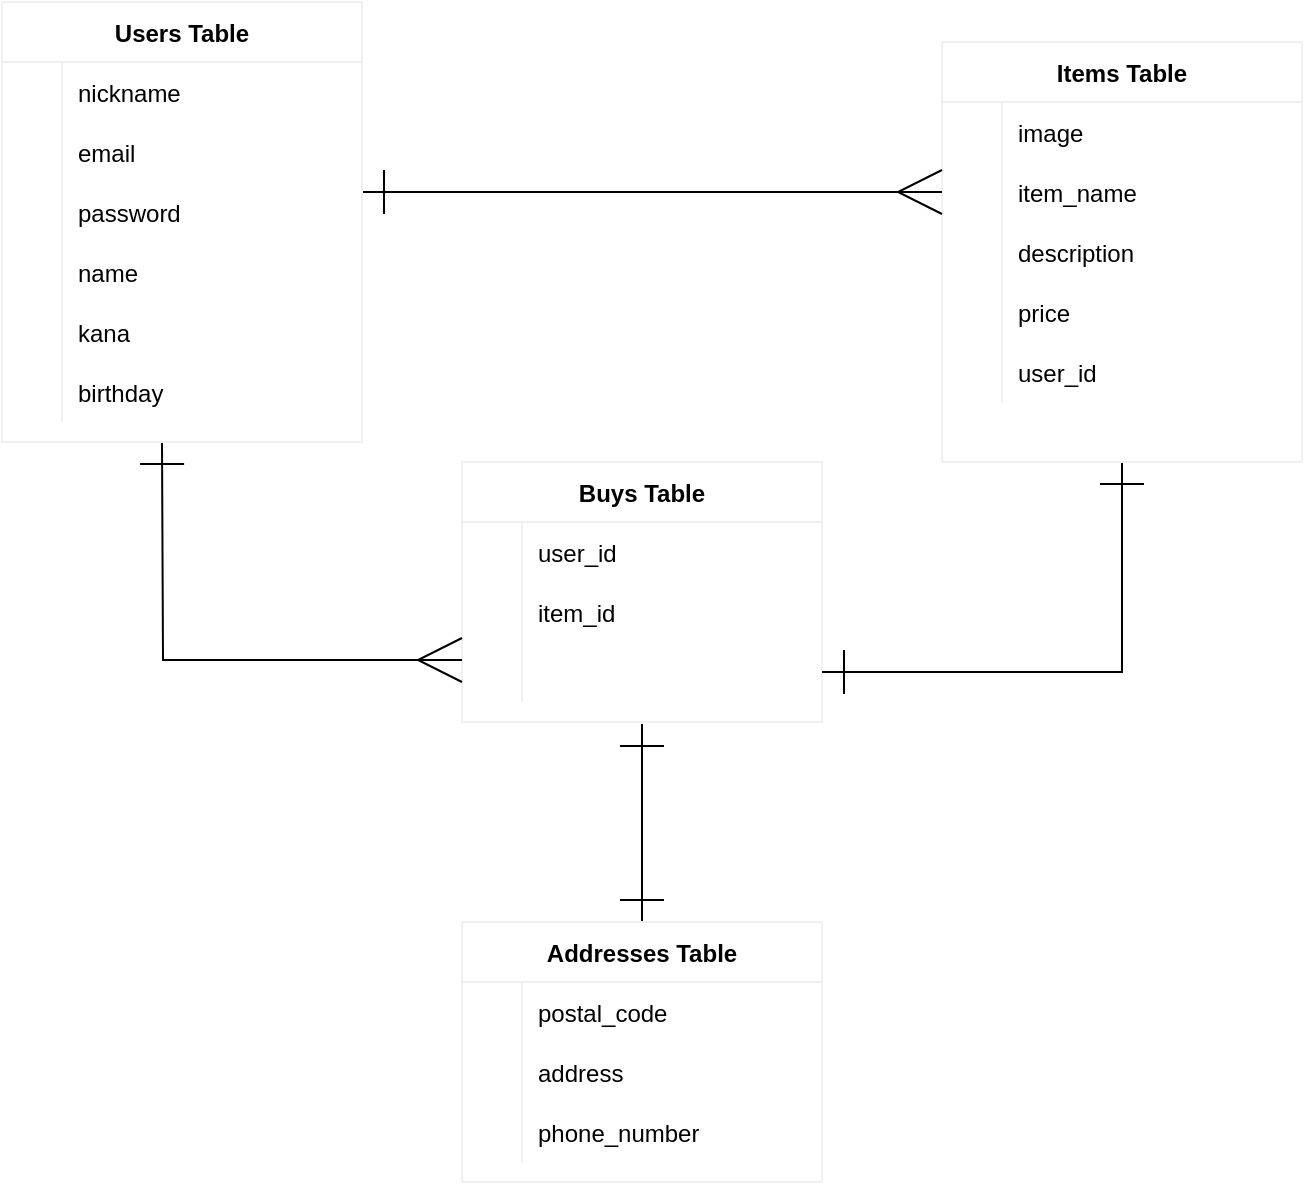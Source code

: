 <mxfile>
    <diagram id="TAu6NVJr-UyZKmJ3aSYH" name="ページ1">
        <mxGraphModel dx="522" dy="273" grid="1" gridSize="10" guides="1" tooltips="1" connect="1" arrows="1" fold="1" page="0" pageScale="1" pageWidth="850" pageHeight="1100" math="0" shadow="0">
            <root>
                <mxCell id="RR9cidVRQjhPGNgTbLio-0"/>
                <mxCell id="RR9cidVRQjhPGNgTbLio-1" parent="RR9cidVRQjhPGNgTbLio-0"/>
                <mxCell id="0K5hZmDmHT5Sp1HWGXvH-136" style="edgeStyle=orthogonalEdgeStyle;rounded=0;orthogonalLoop=1;jettySize=auto;html=1;exitX=0.5;exitY=1;exitDx=0;exitDy=0;entryX=0.5;entryY=0;entryDx=0;entryDy=0;endArrow=ERone;endFill=0;startSize=20;endSize=20;startArrow=ERone;startFill=0;" parent="RR9cidVRQjhPGNgTbLio-1" source="0K5hZmDmHT5Sp1HWGXvH-26" target="0K5hZmDmHT5Sp1HWGXvH-104" edge="1">
                    <mxGeometry relative="1" as="geometry"/>
                </mxCell>
                <mxCell id="0K5hZmDmHT5Sp1HWGXvH-26" value="Buys Table" style="shape=table;startSize=30;container=1;collapsible=1;childLayout=tableLayout;fixedRows=1;rowLines=0;fontStyle=1;align=center;resizeLast=1;shadow=0;sketch=0;strokeColor=#f0f0f0;strokeWidth=1;perimeterSpacing=1;labelBorderColor=#FFFFFF;swimlaneFillColor=none;fillColor=none;" parent="RR9cidVRQjhPGNgTbLio-1" vertex="1">
                    <mxGeometry x="270" y="310" width="180" height="130" as="geometry"/>
                </mxCell>
                <mxCell id="0K5hZmDmHT5Sp1HWGXvH-30" value="" style="shape=partialRectangle;collapsible=0;dropTarget=0;pointerEvents=0;fillColor=none;top=0;left=0;bottom=0;right=0;points=[[0,0.5],[1,0.5]];portConstraint=eastwest;" parent="0K5hZmDmHT5Sp1HWGXvH-26" vertex="1">
                    <mxGeometry y="30" width="180" height="30" as="geometry"/>
                </mxCell>
                <mxCell id="0K5hZmDmHT5Sp1HWGXvH-31" value="" style="shape=partialRectangle;connectable=0;fillColor=none;top=0;left=0;bottom=0;right=0;editable=1;overflow=hidden;" parent="0K5hZmDmHT5Sp1HWGXvH-30" vertex="1">
                    <mxGeometry width="30" height="30" as="geometry"/>
                </mxCell>
                <mxCell id="0K5hZmDmHT5Sp1HWGXvH-32" value="user_id" style="shape=partialRectangle;connectable=0;fillColor=none;top=0;left=0;bottom=0;right=0;align=left;spacingLeft=6;overflow=hidden;" parent="0K5hZmDmHT5Sp1HWGXvH-30" vertex="1">
                    <mxGeometry x="30" width="150" height="30" as="geometry"/>
                </mxCell>
                <mxCell id="0K5hZmDmHT5Sp1HWGXvH-33" value="" style="shape=partialRectangle;collapsible=0;dropTarget=0;pointerEvents=0;fillColor=none;top=0;left=0;bottom=0;right=0;points=[[0,0.5],[1,0.5]];portConstraint=eastwest;" parent="0K5hZmDmHT5Sp1HWGXvH-26" vertex="1">
                    <mxGeometry y="60" width="180" height="30" as="geometry"/>
                </mxCell>
                <mxCell id="0K5hZmDmHT5Sp1HWGXvH-34" value="" style="shape=partialRectangle;connectable=0;fillColor=none;top=0;left=0;bottom=0;right=0;editable=1;overflow=hidden;" parent="0K5hZmDmHT5Sp1HWGXvH-33" vertex="1">
                    <mxGeometry width="30" height="30" as="geometry"/>
                </mxCell>
                <mxCell id="0K5hZmDmHT5Sp1HWGXvH-35" value="item_id" style="shape=partialRectangle;connectable=0;fillColor=none;top=0;left=0;bottom=0;right=0;align=left;spacingLeft=6;overflow=hidden;" parent="0K5hZmDmHT5Sp1HWGXvH-33" vertex="1">
                    <mxGeometry x="30" width="150" height="30" as="geometry"/>
                </mxCell>
                <mxCell id="0K5hZmDmHT5Sp1HWGXvH-36" value="" style="shape=partialRectangle;collapsible=0;dropTarget=0;pointerEvents=0;fillColor=none;top=0;left=0;bottom=0;right=0;points=[[0,0.5],[1,0.5]];portConstraint=eastwest;" parent="0K5hZmDmHT5Sp1HWGXvH-26" vertex="1">
                    <mxGeometry y="90" width="180" height="30" as="geometry"/>
                </mxCell>
                <mxCell id="0K5hZmDmHT5Sp1HWGXvH-37" value="" style="shape=partialRectangle;connectable=0;fillColor=none;top=0;left=0;bottom=0;right=0;editable=1;overflow=hidden;" parent="0K5hZmDmHT5Sp1HWGXvH-36" vertex="1">
                    <mxGeometry width="30" height="30" as="geometry"/>
                </mxCell>
                <mxCell id="0K5hZmDmHT5Sp1HWGXvH-38" value="" style="shape=partialRectangle;connectable=0;fillColor=none;top=0;left=0;bottom=0;right=0;align=left;spacingLeft=6;overflow=hidden;" parent="0K5hZmDmHT5Sp1HWGXvH-36" vertex="1">
                    <mxGeometry x="30" width="150" height="30" as="geometry"/>
                </mxCell>
                <mxCell id="0K5hZmDmHT5Sp1HWGXvH-134" style="edgeStyle=orthogonalEdgeStyle;rounded=0;orthogonalLoop=1;jettySize=auto;html=1;entryX=0;entryY=0.3;entryDx=0;entryDy=0;entryPerimeter=0;endArrow=ERmany;endFill=0;startSize=20;endSize=20;startArrow=ERone;startFill=0;" parent="RR9cidVRQjhPGNgTbLio-1" target="0K5hZmDmHT5Sp1HWGXvH-36" edge="1">
                    <mxGeometry relative="1" as="geometry">
                        <mxPoint x="120" y="300" as="sourcePoint"/>
                    </mxGeometry>
                </mxCell>
                <mxCell id="0K5hZmDmHT5Sp1HWGXvH-138" style="edgeStyle=orthogonalEdgeStyle;rounded=0;orthogonalLoop=1;jettySize=auto;html=1;exitX=0.5;exitY=1;exitDx=0;exitDy=0;entryX=1;entryY=0.5;entryDx=0;entryDy=0;endArrow=ERone;endFill=0;startSize=20;endSize=20;startArrow=ERone;startFill=0;" parent="RR9cidVRQjhPGNgTbLio-1" source="0K5hZmDmHT5Sp1HWGXvH-91" target="0K5hZmDmHT5Sp1HWGXvH-36" edge="1">
                    <mxGeometry relative="1" as="geometry"/>
                </mxCell>
                <mxCell id="0K5hZmDmHT5Sp1HWGXvH-91" value="Items Table" style="shape=table;startSize=30;container=1;collapsible=1;childLayout=tableLayout;fixedRows=1;rowLines=0;fontStyle=1;align=center;resizeLast=1;shadow=0;sketch=0;strokeColor=#f0f0f0;strokeWidth=1;fillColor=none;" parent="RR9cidVRQjhPGNgTbLio-1" vertex="1">
                    <mxGeometry x="510" y="100" width="180" height="210" as="geometry"/>
                </mxCell>
                <mxCell id="0K5hZmDmHT5Sp1HWGXvH-95" value="" style="shape=partialRectangle;collapsible=0;dropTarget=0;pointerEvents=0;fillColor=none;top=0;left=0;bottom=0;right=0;points=[[0,0.5],[1,0.5]];portConstraint=eastwest;" parent="0K5hZmDmHT5Sp1HWGXvH-91" vertex="1">
                    <mxGeometry y="30" width="180" height="30" as="geometry"/>
                </mxCell>
                <mxCell id="0K5hZmDmHT5Sp1HWGXvH-96" value="" style="shape=partialRectangle;connectable=0;fillColor=none;top=0;left=0;bottom=0;right=0;editable=1;overflow=hidden;" parent="0K5hZmDmHT5Sp1HWGXvH-95" vertex="1">
                    <mxGeometry width="30" height="30" as="geometry"/>
                </mxCell>
                <mxCell id="0K5hZmDmHT5Sp1HWGXvH-97" value="image" style="shape=partialRectangle;connectable=0;fillColor=none;top=0;left=0;bottom=0;right=0;align=left;spacingLeft=6;overflow=hidden;" parent="0K5hZmDmHT5Sp1HWGXvH-95" vertex="1">
                    <mxGeometry x="30" width="150" height="30" as="geometry"/>
                </mxCell>
                <mxCell id="0K5hZmDmHT5Sp1HWGXvH-98" value="" style="shape=partialRectangle;collapsible=0;dropTarget=0;pointerEvents=0;fillColor=none;top=0;left=0;bottom=0;right=0;points=[[0,0.5],[1,0.5]];portConstraint=eastwest;" parent="0K5hZmDmHT5Sp1HWGXvH-91" vertex="1">
                    <mxGeometry y="60" width="180" height="30" as="geometry"/>
                </mxCell>
                <mxCell id="0K5hZmDmHT5Sp1HWGXvH-99" value="" style="shape=partialRectangle;connectable=0;fillColor=none;top=0;left=0;bottom=0;right=0;editable=1;overflow=hidden;" parent="0K5hZmDmHT5Sp1HWGXvH-98" vertex="1">
                    <mxGeometry width="30" height="30" as="geometry"/>
                </mxCell>
                <mxCell id="0K5hZmDmHT5Sp1HWGXvH-100" value="item_name" style="shape=partialRectangle;connectable=0;fillColor=none;top=0;left=0;bottom=0;right=0;align=left;spacingLeft=6;overflow=hidden;" parent="0K5hZmDmHT5Sp1HWGXvH-98" vertex="1">
                    <mxGeometry x="30" width="150" height="30" as="geometry"/>
                </mxCell>
                <mxCell id="0K5hZmDmHT5Sp1HWGXvH-101" value="" style="shape=partialRectangle;collapsible=0;dropTarget=0;pointerEvents=0;fillColor=none;top=0;left=0;bottom=0;right=0;points=[[0,0.5],[1,0.5]];portConstraint=eastwest;" parent="0K5hZmDmHT5Sp1HWGXvH-91" vertex="1">
                    <mxGeometry y="90" width="180" height="30" as="geometry"/>
                </mxCell>
                <mxCell id="0K5hZmDmHT5Sp1HWGXvH-102" value="" style="shape=partialRectangle;connectable=0;fillColor=none;top=0;left=0;bottom=0;right=0;editable=1;overflow=hidden;" parent="0K5hZmDmHT5Sp1HWGXvH-101" vertex="1">
                    <mxGeometry width="30" height="30" as="geometry"/>
                </mxCell>
                <mxCell id="0K5hZmDmHT5Sp1HWGXvH-103" value="description" style="shape=partialRectangle;connectable=0;fillColor=none;top=0;left=0;bottom=0;right=0;align=left;spacingLeft=6;overflow=hidden;" parent="0K5hZmDmHT5Sp1HWGXvH-101" vertex="1">
                    <mxGeometry x="30" width="150" height="30" as="geometry"/>
                </mxCell>
                <mxCell id="0K5hZmDmHT5Sp1HWGXvH-130" value="" style="shape=partialRectangle;collapsible=0;dropTarget=0;pointerEvents=0;fillColor=none;top=0;left=0;bottom=0;right=0;points=[[0,0.5],[1,0.5]];portConstraint=eastwest;" parent="0K5hZmDmHT5Sp1HWGXvH-91" vertex="1">
                    <mxGeometry y="120" width="180" height="30" as="geometry"/>
                </mxCell>
                <mxCell id="0K5hZmDmHT5Sp1HWGXvH-131" value="" style="shape=partialRectangle;connectable=0;fillColor=none;top=0;left=0;bottom=0;right=0;editable=1;overflow=hidden;" parent="0K5hZmDmHT5Sp1HWGXvH-130" vertex="1">
                    <mxGeometry width="30" height="30" as="geometry"/>
                </mxCell>
                <mxCell id="0K5hZmDmHT5Sp1HWGXvH-132" value="price" style="shape=partialRectangle;connectable=0;fillColor=none;top=0;left=0;bottom=0;right=0;align=left;spacingLeft=6;overflow=hidden;" parent="0K5hZmDmHT5Sp1HWGXvH-130" vertex="1">
                    <mxGeometry x="30" width="150" height="30" as="geometry"/>
                </mxCell>
                <mxCell id="0K5hZmDmHT5Sp1HWGXvH-162" value="" style="shape=partialRectangle;collapsible=0;dropTarget=0;pointerEvents=0;fillColor=none;top=0;left=0;bottom=0;right=0;points=[[0,0.5],[1,0.5]];portConstraint=eastwest;" parent="0K5hZmDmHT5Sp1HWGXvH-91" vertex="1">
                    <mxGeometry y="150" width="180" height="30" as="geometry"/>
                </mxCell>
                <mxCell id="0K5hZmDmHT5Sp1HWGXvH-163" value="" style="shape=partialRectangle;connectable=0;fillColor=none;top=0;left=0;bottom=0;right=0;editable=1;overflow=hidden;" parent="0K5hZmDmHT5Sp1HWGXvH-162" vertex="1">
                    <mxGeometry width="30" height="30" as="geometry"/>
                </mxCell>
                <mxCell id="0K5hZmDmHT5Sp1HWGXvH-164" value="user_id" style="shape=partialRectangle;connectable=0;fillColor=none;top=0;left=0;bottom=0;right=0;align=left;spacingLeft=6;overflow=hidden;" parent="0K5hZmDmHT5Sp1HWGXvH-162" vertex="1">
                    <mxGeometry x="30" width="150" height="30" as="geometry"/>
                </mxCell>
                <mxCell id="0K5hZmDmHT5Sp1HWGXvH-104" value="Addresses Table" style="shape=table;startSize=30;container=1;collapsible=1;childLayout=tableLayout;fixedRows=1;rowLines=0;fontStyle=1;align=center;resizeLast=1;shadow=0;sketch=0;strokeColor=#f0f0f0;strokeWidth=1;fillColor=none;" parent="RR9cidVRQjhPGNgTbLio-1" vertex="1">
                    <mxGeometry x="270" y="540" width="180" height="130" as="geometry"/>
                </mxCell>
                <mxCell id="0K5hZmDmHT5Sp1HWGXvH-111" value="" style="shape=partialRectangle;collapsible=0;dropTarget=0;pointerEvents=0;fillColor=none;top=0;left=0;bottom=0;right=0;points=[[0,0.5],[1,0.5]];portConstraint=eastwest;" parent="0K5hZmDmHT5Sp1HWGXvH-104" vertex="1">
                    <mxGeometry y="30" width="180" height="30" as="geometry"/>
                </mxCell>
                <mxCell id="0K5hZmDmHT5Sp1HWGXvH-112" value="" style="shape=partialRectangle;connectable=0;fillColor=none;top=0;left=0;bottom=0;right=0;editable=1;overflow=hidden;" parent="0K5hZmDmHT5Sp1HWGXvH-111" vertex="1">
                    <mxGeometry width="30" height="30" as="geometry"/>
                </mxCell>
                <mxCell id="0K5hZmDmHT5Sp1HWGXvH-113" value="postal_code" style="shape=partialRectangle;connectable=0;fillColor=none;top=0;left=0;bottom=0;right=0;align=left;spacingLeft=6;overflow=hidden;" parent="0K5hZmDmHT5Sp1HWGXvH-111" vertex="1">
                    <mxGeometry x="30" width="150" height="30" as="geometry"/>
                </mxCell>
                <mxCell id="0K5hZmDmHT5Sp1HWGXvH-114" value="" style="shape=partialRectangle;collapsible=0;dropTarget=0;pointerEvents=0;fillColor=none;top=0;left=0;bottom=0;right=0;points=[[0,0.5],[1,0.5]];portConstraint=eastwest;" parent="0K5hZmDmHT5Sp1HWGXvH-104" vertex="1">
                    <mxGeometry y="60" width="180" height="30" as="geometry"/>
                </mxCell>
                <mxCell id="0K5hZmDmHT5Sp1HWGXvH-115" value="" style="shape=partialRectangle;connectable=0;fillColor=none;top=0;left=0;bottom=0;right=0;editable=1;overflow=hidden;" parent="0K5hZmDmHT5Sp1HWGXvH-114" vertex="1">
                    <mxGeometry width="30" height="30" as="geometry"/>
                </mxCell>
                <mxCell id="0K5hZmDmHT5Sp1HWGXvH-116" value="address" style="shape=partialRectangle;connectable=0;fillColor=none;top=0;left=0;bottom=0;right=0;align=left;spacingLeft=6;overflow=hidden;" parent="0K5hZmDmHT5Sp1HWGXvH-114" vertex="1">
                    <mxGeometry x="30" width="150" height="30" as="geometry"/>
                </mxCell>
                <mxCell id="0K5hZmDmHT5Sp1HWGXvH-108" value="" style="shape=partialRectangle;collapsible=0;dropTarget=0;pointerEvents=0;fillColor=none;top=0;left=0;bottom=0;right=0;points=[[0,0.5],[1,0.5]];portConstraint=eastwest;" parent="0K5hZmDmHT5Sp1HWGXvH-104" vertex="1">
                    <mxGeometry y="90" width="180" height="30" as="geometry"/>
                </mxCell>
                <mxCell id="0K5hZmDmHT5Sp1HWGXvH-109" value="" style="shape=partialRectangle;connectable=0;fillColor=none;top=0;left=0;bottom=0;right=0;editable=1;overflow=hidden;" parent="0K5hZmDmHT5Sp1HWGXvH-108" vertex="1">
                    <mxGeometry width="30" height="30" as="geometry"/>
                </mxCell>
                <mxCell id="0K5hZmDmHT5Sp1HWGXvH-110" value="phone_number" style="shape=partialRectangle;connectable=0;fillColor=none;top=0;left=0;bottom=0;right=0;align=left;spacingLeft=6;overflow=hidden;" parent="0K5hZmDmHT5Sp1HWGXvH-108" vertex="1">
                    <mxGeometry x="30" width="150" height="30" as="geometry"/>
                </mxCell>
                <mxCell id="0K5hZmDmHT5Sp1HWGXvH-133" style="rounded=0;orthogonalLoop=1;jettySize=auto;html=1;entryX=0;entryY=0.5;entryDx=0;entryDy=0;endArrow=ERmany;endFill=0;targetPerimeterSpacing=10;endSize=20;sourcePerimeterSpacing=10;startSize=20;startArrow=ERone;startFill=0;" parent="RR9cidVRQjhPGNgTbLio-1" target="0K5hZmDmHT5Sp1HWGXvH-98" edge="1">
                    <mxGeometry relative="1" as="geometry">
                        <mxPoint x="220" y="175" as="sourcePoint"/>
                        <Array as="points"/>
                    </mxGeometry>
                </mxCell>
                <mxCell id="0K5hZmDmHT5Sp1HWGXvH-139" value="Users Table" style="shape=table;startSize=30;container=1;collapsible=1;childLayout=tableLayout;fixedRows=1;rowLines=0;fontStyle=1;align=center;resizeLast=1;shadow=0;sketch=0;strokeColor=#f0f0f0;strokeWidth=1;labelBorderColor=#FFFFFF;perimeterSpacing=1;fillColor=none;" parent="RR9cidVRQjhPGNgTbLio-1" vertex="1">
                    <mxGeometry x="40" y="80" width="180" height="220" as="geometry"/>
                </mxCell>
                <mxCell id="0K5hZmDmHT5Sp1HWGXvH-143" value="" style="shape=partialRectangle;collapsible=0;dropTarget=0;pointerEvents=0;fillColor=none;top=0;left=0;bottom=0;right=0;points=[[0,0.5],[1,0.5]];portConstraint=eastwest;" parent="0K5hZmDmHT5Sp1HWGXvH-139" vertex="1">
                    <mxGeometry y="30" width="180" height="30" as="geometry"/>
                </mxCell>
                <mxCell id="0K5hZmDmHT5Sp1HWGXvH-144" value="" style="shape=partialRectangle;connectable=0;fillColor=none;top=0;left=0;bottom=0;right=0;editable=1;overflow=hidden;" parent="0K5hZmDmHT5Sp1HWGXvH-143" vertex="1">
                    <mxGeometry width="30" height="30" as="geometry"/>
                </mxCell>
                <mxCell id="0K5hZmDmHT5Sp1HWGXvH-145" value="nickname" style="shape=partialRectangle;connectable=0;fillColor=none;top=0;left=0;bottom=0;right=0;align=left;spacingLeft=6;overflow=hidden;" parent="0K5hZmDmHT5Sp1HWGXvH-143" vertex="1">
                    <mxGeometry x="30" width="150" height="30" as="geometry"/>
                </mxCell>
                <mxCell id="0K5hZmDmHT5Sp1HWGXvH-146" value="" style="shape=partialRectangle;collapsible=0;dropTarget=0;pointerEvents=0;fillColor=none;top=0;left=0;bottom=0;right=0;points=[[0,0.5],[1,0.5]];portConstraint=eastwest;" parent="0K5hZmDmHT5Sp1HWGXvH-139" vertex="1">
                    <mxGeometry y="60" width="180" height="30" as="geometry"/>
                </mxCell>
                <mxCell id="0K5hZmDmHT5Sp1HWGXvH-147" value="" style="shape=partialRectangle;connectable=0;fillColor=none;top=0;left=0;bottom=0;right=0;editable=1;overflow=hidden;" parent="0K5hZmDmHT5Sp1HWGXvH-146" vertex="1">
                    <mxGeometry width="30" height="30" as="geometry"/>
                </mxCell>
                <mxCell id="0K5hZmDmHT5Sp1HWGXvH-148" value="email" style="shape=partialRectangle;connectable=0;fillColor=none;top=0;left=0;bottom=0;right=0;align=left;spacingLeft=6;overflow=hidden;" parent="0K5hZmDmHT5Sp1HWGXvH-146" vertex="1">
                    <mxGeometry x="30" width="150" height="30" as="geometry"/>
                </mxCell>
                <mxCell id="0K5hZmDmHT5Sp1HWGXvH-149" value="" style="shape=partialRectangle;collapsible=0;dropTarget=0;pointerEvents=0;fillColor=none;top=0;left=0;bottom=0;right=0;points=[[0,0.5],[1,0.5]];portConstraint=eastwest;" parent="0K5hZmDmHT5Sp1HWGXvH-139" vertex="1">
                    <mxGeometry y="90" width="180" height="30" as="geometry"/>
                </mxCell>
                <mxCell id="0K5hZmDmHT5Sp1HWGXvH-150" value="" style="shape=partialRectangle;connectable=0;fillColor=none;top=0;left=0;bottom=0;right=0;editable=1;overflow=hidden;" parent="0K5hZmDmHT5Sp1HWGXvH-149" vertex="1">
                    <mxGeometry width="30" height="30" as="geometry"/>
                </mxCell>
                <mxCell id="0K5hZmDmHT5Sp1HWGXvH-151" value="password" style="shape=partialRectangle;connectable=0;fillColor=none;top=0;left=0;bottom=0;right=0;align=left;spacingLeft=6;overflow=hidden;" parent="0K5hZmDmHT5Sp1HWGXvH-149" vertex="1">
                    <mxGeometry x="30" width="150" height="30" as="geometry"/>
                </mxCell>
                <mxCell id="0K5hZmDmHT5Sp1HWGXvH-152" value="" style="shape=partialRectangle;collapsible=0;dropTarget=0;pointerEvents=0;fillColor=none;top=0;left=0;bottom=0;right=0;points=[[0,0.5],[1,0.5]];portConstraint=eastwest;" parent="0K5hZmDmHT5Sp1HWGXvH-139" vertex="1">
                    <mxGeometry y="120" width="180" height="30" as="geometry"/>
                </mxCell>
                <mxCell id="0K5hZmDmHT5Sp1HWGXvH-153" value="" style="shape=partialRectangle;connectable=0;fillColor=none;top=0;left=0;bottom=0;right=0;editable=1;overflow=hidden;" parent="0K5hZmDmHT5Sp1HWGXvH-152" vertex="1">
                    <mxGeometry width="30" height="30" as="geometry"/>
                </mxCell>
                <mxCell id="0K5hZmDmHT5Sp1HWGXvH-154" value="name" style="shape=partialRectangle;connectable=0;fillColor=none;top=0;left=0;bottom=0;right=0;align=left;spacingLeft=6;overflow=hidden;" parent="0K5hZmDmHT5Sp1HWGXvH-152" vertex="1">
                    <mxGeometry x="30" width="150" height="30" as="geometry"/>
                </mxCell>
                <mxCell id="0K5hZmDmHT5Sp1HWGXvH-155" value="" style="shape=partialRectangle;collapsible=0;dropTarget=0;pointerEvents=0;fillColor=none;top=0;left=0;bottom=0;right=0;points=[[0,0.5],[1,0.5]];portConstraint=eastwest;" parent="0K5hZmDmHT5Sp1HWGXvH-139" vertex="1">
                    <mxGeometry y="150" width="180" height="30" as="geometry"/>
                </mxCell>
                <mxCell id="0K5hZmDmHT5Sp1HWGXvH-156" value="" style="shape=partialRectangle;connectable=0;fillColor=none;top=0;left=0;bottom=0;right=0;editable=1;overflow=hidden;" parent="0K5hZmDmHT5Sp1HWGXvH-155" vertex="1">
                    <mxGeometry width="30" height="30" as="geometry"/>
                </mxCell>
                <mxCell id="0K5hZmDmHT5Sp1HWGXvH-157" value="kana" style="shape=partialRectangle;connectable=0;fillColor=none;top=0;left=0;bottom=0;right=0;align=left;spacingLeft=6;overflow=hidden;" parent="0K5hZmDmHT5Sp1HWGXvH-155" vertex="1">
                    <mxGeometry x="30" width="150" height="30" as="geometry"/>
                </mxCell>
                <mxCell id="0K5hZmDmHT5Sp1HWGXvH-158" value="" style="shape=partialRectangle;collapsible=0;dropTarget=0;pointerEvents=0;fillColor=none;top=0;left=0;bottom=0;right=0;points=[[0,0.5],[1,0.5]];portConstraint=eastwest;" parent="0K5hZmDmHT5Sp1HWGXvH-139" vertex="1">
                    <mxGeometry y="180" width="180" height="30" as="geometry"/>
                </mxCell>
                <mxCell id="0K5hZmDmHT5Sp1HWGXvH-159" value="" style="shape=partialRectangle;connectable=0;fillColor=none;top=0;left=0;bottom=0;right=0;editable=1;overflow=hidden;" parent="0K5hZmDmHT5Sp1HWGXvH-158" vertex="1">
                    <mxGeometry width="30" height="30" as="geometry"/>
                </mxCell>
                <mxCell id="0K5hZmDmHT5Sp1HWGXvH-160" value="birthday" style="shape=partialRectangle;connectable=0;fillColor=none;top=0;left=0;bottom=0;right=0;align=left;spacingLeft=6;overflow=hidden;" parent="0K5hZmDmHT5Sp1HWGXvH-158" vertex="1">
                    <mxGeometry x="30" width="150" height="30" as="geometry"/>
                </mxCell>
            </root>
        </mxGraphModel>
    </diagram>
</mxfile>
